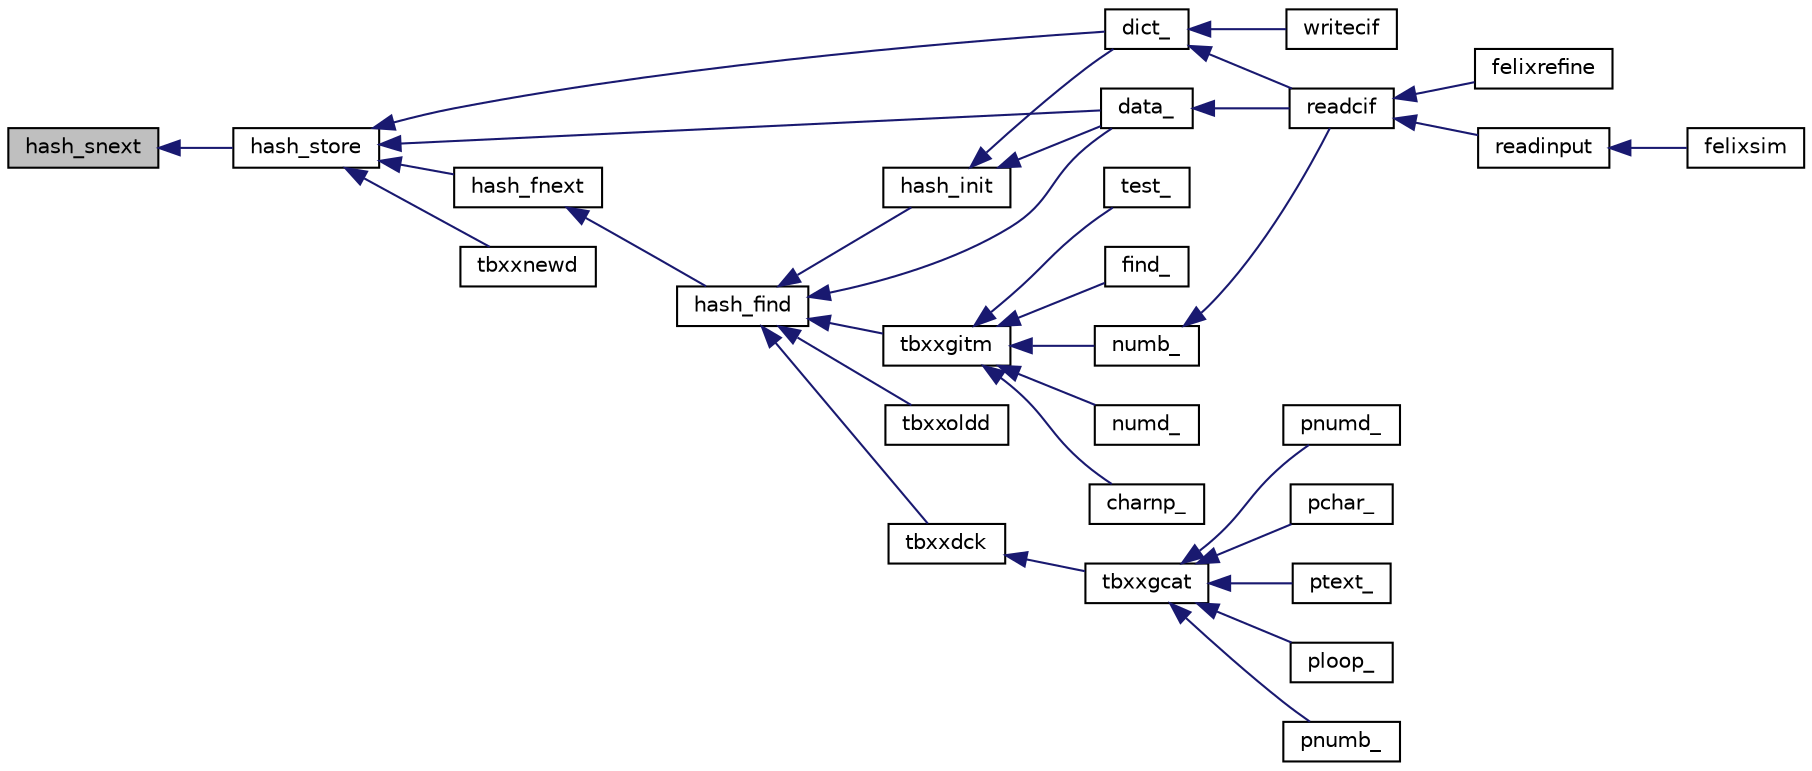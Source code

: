 digraph "hash_snext"
{
  edge [fontname="Helvetica",fontsize="10",labelfontname="Helvetica",labelfontsize="10"];
  node [fontname="Helvetica",fontsize="10",shape=record];
  rankdir="LR";
  Node1 [label="hash_snext",height=0.2,width=0.4,color="black", fillcolor="grey75", style="filled", fontcolor="black"];
  Node1 -> Node2 [dir="back",color="midnightblue",fontsize="10",style="solid",fontname="Helvetica"];
  Node2 [label="hash_store",height=0.2,width=0.4,color="black", fillcolor="white", style="filled",URL="$hash__funcs_8f.html#a659a0d85a1854db8b15266d21d55dbd8"];
  Node2 -> Node3 [dir="back",color="midnightblue",fontsize="10",style="solid",fontname="Helvetica"];
  Node3 [label="dict_",height=0.2,width=0.4,color="black", fillcolor="white", style="filled",URL="$ciftbx_8f.html#a4b968cff97c84029fcb089e5754373eb"];
  Node3 -> Node4 [dir="back",color="midnightblue",fontsize="10",style="solid",fontname="Helvetica"];
  Node4 [label="writecif",height=0.2,width=0.4,color="black", fillcolor="white", style="filled",URL="$out_8f90.html#a1276a1deb6b2dae1d2c2e4306f4ce597"];
  Node3 -> Node5 [dir="back",color="midnightblue",fontsize="10",style="solid",fontname="Helvetica"];
  Node5 [label="readcif",height=0.2,width=0.4,color="black", fillcolor="white", style="filled",URL="$readcif_8f90.html#a851b318f1c18608adf2b40ba20d10014"];
  Node5 -> Node6 [dir="back",color="midnightblue",fontsize="10",style="solid",fontname="Helvetica"];
  Node6 [label="felixrefine",height=0.2,width=0.4,color="black", fillcolor="white", style="filled",URL="$felixrefine_8f90.html#aecbf263fc9c06070ed63b7a31c76bbef"];
  Node5 -> Node7 [dir="back",color="midnightblue",fontsize="10",style="solid",fontname="Helvetica"];
  Node7 [label="readinput",height=0.2,width=0.4,color="black", fillcolor="white", style="filled",URL="$readinput_8f90.html#a87d0c2ec1671e34d4efcabf08db9d396"];
  Node7 -> Node8 [dir="back",color="midnightblue",fontsize="10",style="solid",fontname="Helvetica"];
  Node8 [label="felixsim",height=0.2,width=0.4,color="black", fillcolor="white", style="filled",URL="$felixsim_8f90.html#ad36d8d5ddad66820866e3d05a4c66144"];
  Node2 -> Node9 [dir="back",color="midnightblue",fontsize="10",style="solid",fontname="Helvetica"];
  Node9 [label="tbxxnewd",height=0.2,width=0.4,color="black", fillcolor="white", style="filled",URL="$ciftbx_8f.html#a7cb1d6edba984ca933612a0a93021559"];
  Node2 -> Node10 [dir="back",color="midnightblue",fontsize="10",style="solid",fontname="Helvetica"];
  Node10 [label="data_",height=0.2,width=0.4,color="black", fillcolor="white", style="filled",URL="$ciftbx_8f.html#acef84efd6e02fb3ddcab29ff8633a848"];
  Node10 -> Node5 [dir="back",color="midnightblue",fontsize="10",style="solid",fontname="Helvetica"];
  Node2 -> Node11 [dir="back",color="midnightblue",fontsize="10",style="solid",fontname="Helvetica"];
  Node11 [label="hash_fnext",height=0.2,width=0.4,color="black", fillcolor="white", style="filled",URL="$hash__funcs_8f.html#a8f1dc4d4cb474fed9e89568a4362ee1f"];
  Node11 -> Node12 [dir="back",color="midnightblue",fontsize="10",style="solid",fontname="Helvetica"];
  Node12 [label="hash_find",height=0.2,width=0.4,color="black", fillcolor="white", style="filled",URL="$hash__funcs_8f.html#a3a4bdd43e3433c8ea005132aadd4debd"];
  Node12 -> Node13 [dir="back",color="midnightblue",fontsize="10",style="solid",fontname="Helvetica"];
  Node13 [label="tbxxoldd",height=0.2,width=0.4,color="black", fillcolor="white", style="filled",URL="$ciftbx_8f.html#af0f954e4508c89cb4d3329a342d5b8a7"];
  Node12 -> Node10 [dir="back",color="midnightblue",fontsize="10",style="solid",fontname="Helvetica"];
  Node12 -> Node14 [dir="back",color="midnightblue",fontsize="10",style="solid",fontname="Helvetica"];
  Node14 [label="tbxxgitm",height=0.2,width=0.4,color="black", fillcolor="white", style="filled",URL="$ciftbx_8f.html#a39d2614384d61dc867b06c6bea0fa00c"];
  Node14 -> Node15 [dir="back",color="midnightblue",fontsize="10",style="solid",fontname="Helvetica"];
  Node15 [label="test_",height=0.2,width=0.4,color="black", fillcolor="white", style="filled",URL="$ciftbx_8f.html#a7bf11278540621a732ea9c62c37f39d4"];
  Node14 -> Node16 [dir="back",color="midnightblue",fontsize="10",style="solid",fontname="Helvetica"];
  Node16 [label="find_",height=0.2,width=0.4,color="black", fillcolor="white", style="filled",URL="$ciftbx_8f.html#a30b628eee0628904dba9c686a8ee7178"];
  Node14 -> Node17 [dir="back",color="midnightblue",fontsize="10",style="solid",fontname="Helvetica"];
  Node17 [label="numb_",height=0.2,width=0.4,color="black", fillcolor="white", style="filled",URL="$ciftbx_8f.html#a52533b45df7c78e9d743147a4ed381f3"];
  Node17 -> Node5 [dir="back",color="midnightblue",fontsize="10",style="solid",fontname="Helvetica"];
  Node14 -> Node18 [dir="back",color="midnightblue",fontsize="10",style="solid",fontname="Helvetica"];
  Node18 [label="numd_",height=0.2,width=0.4,color="black", fillcolor="white", style="filled",URL="$ciftbx_8f.html#a321db51a9a1b39f96c345271b840e3ca"];
  Node14 -> Node19 [dir="back",color="midnightblue",fontsize="10",style="solid",fontname="Helvetica"];
  Node19 [label="charnp_",height=0.2,width=0.4,color="black", fillcolor="white", style="filled",URL="$ciftbx_8f.html#a4c9835444462b49efe9e7b8cbe54beb1"];
  Node12 -> Node20 [dir="back",color="midnightblue",fontsize="10",style="solid",fontname="Helvetica"];
  Node20 [label="tbxxdck",height=0.2,width=0.4,color="black", fillcolor="white", style="filled",URL="$ciftbx_8f.html#a2bc1be3dc0311a1663573bc684f53546"];
  Node20 -> Node21 [dir="back",color="midnightblue",fontsize="10",style="solid",fontname="Helvetica"];
  Node21 [label="tbxxgcat",height=0.2,width=0.4,color="black", fillcolor="white", style="filled",URL="$ciftbx_8f.html#a3f95906b7a96897d02795dc4573ddd6b"];
  Node21 -> Node22 [dir="back",color="midnightblue",fontsize="10",style="solid",fontname="Helvetica"];
  Node22 [label="pnumb_",height=0.2,width=0.4,color="black", fillcolor="white", style="filled",URL="$ciftbx_8f.html#a762e7d891738400070c4bc377aba476f"];
  Node21 -> Node23 [dir="back",color="midnightblue",fontsize="10",style="solid",fontname="Helvetica"];
  Node23 [label="pnumd_",height=0.2,width=0.4,color="black", fillcolor="white", style="filled",URL="$ciftbx_8f.html#aca4e519718b63206d44b7446e084fe46"];
  Node21 -> Node24 [dir="back",color="midnightblue",fontsize="10",style="solid",fontname="Helvetica"];
  Node24 [label="pchar_",height=0.2,width=0.4,color="black", fillcolor="white", style="filled",URL="$ciftbx_8f.html#a2bf0d6d32275f871f14318f8edff68d6"];
  Node21 -> Node25 [dir="back",color="midnightblue",fontsize="10",style="solid",fontname="Helvetica"];
  Node25 [label="ptext_",height=0.2,width=0.4,color="black", fillcolor="white", style="filled",URL="$ciftbx_8f.html#ac290785fd800f64bb1cf30e3cdbc03b8"];
  Node21 -> Node26 [dir="back",color="midnightblue",fontsize="10",style="solid",fontname="Helvetica"];
  Node26 [label="ploop_",height=0.2,width=0.4,color="black", fillcolor="white", style="filled",URL="$ciftbx_8f.html#ae69863afb7878b321eccc42e1071eaa1"];
  Node12 -> Node27 [dir="back",color="midnightblue",fontsize="10",style="solid",fontname="Helvetica"];
  Node27 [label="hash_init",height=0.2,width=0.4,color="black", fillcolor="white", style="filled",URL="$hash__funcs_8f.html#a65961dd627a6f0cb48c02626574a9891"];
  Node27 -> Node3 [dir="back",color="midnightblue",fontsize="10",style="solid",fontname="Helvetica"];
  Node27 -> Node10 [dir="back",color="midnightblue",fontsize="10",style="solid",fontname="Helvetica"];
}
